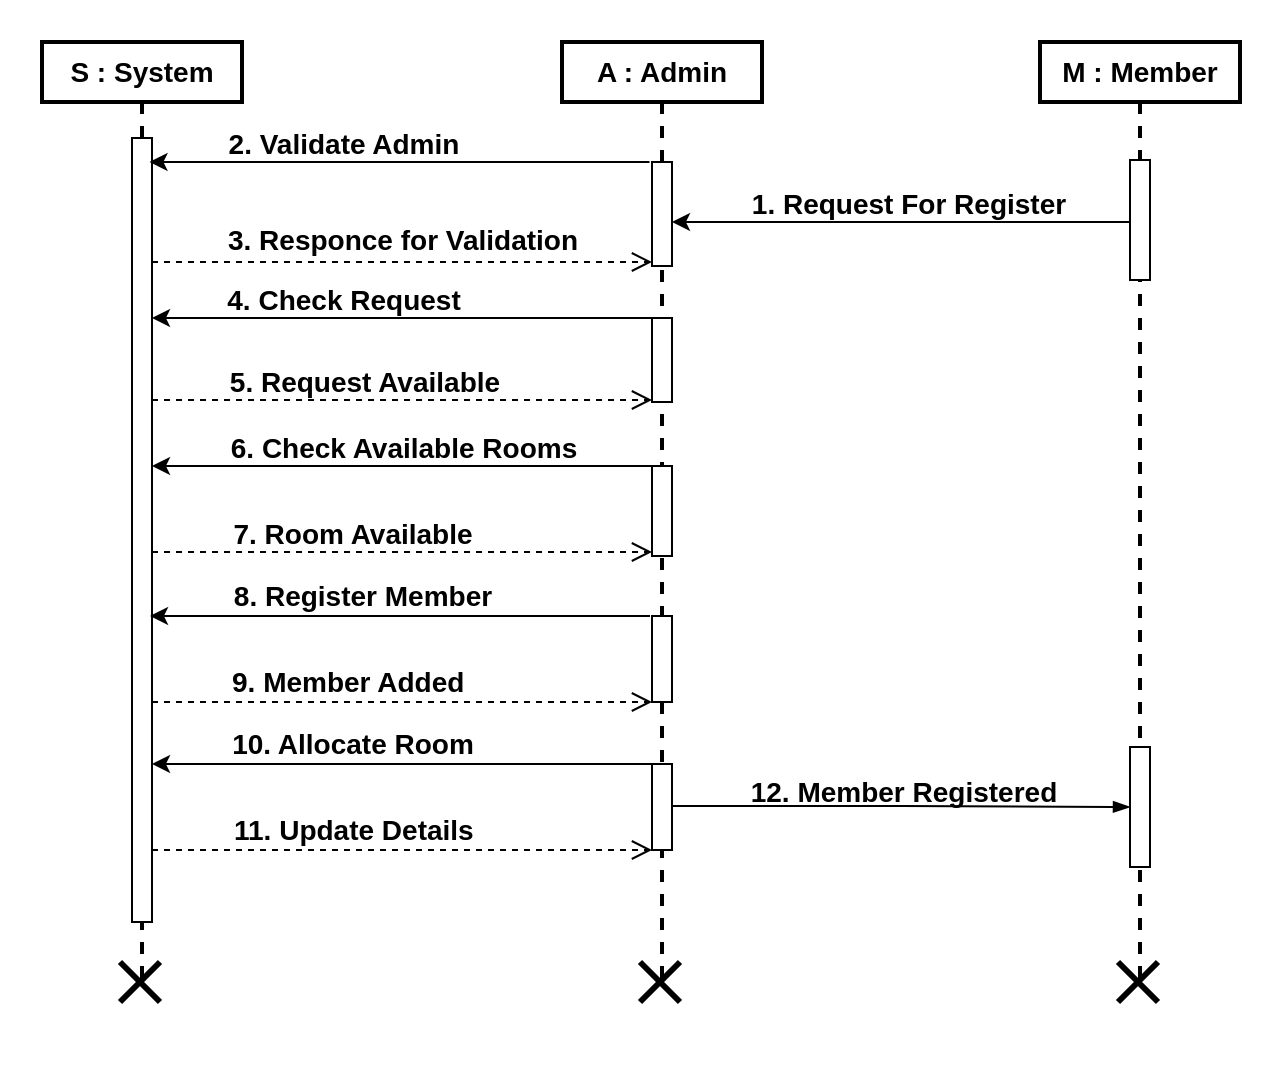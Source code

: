 <mxfile version="24.6.4" type="device">
  <diagram name="Page-1" id="uubkb7oMpfcRfXY-gytG">
    <mxGraphModel dx="1051" dy="557" grid="1" gridSize="10" guides="1" tooltips="1" connect="1" arrows="1" fold="1" page="1" pageScale="1" pageWidth="850" pageHeight="1100" math="0" shadow="0">
      <root>
        <mxCell id="0" />
        <mxCell id="1" parent="0" />
        <mxCell id="dQEIofrUGCq6iLHxiWzZ-1" value="" style="rounded=0;whiteSpace=wrap;html=1;strokeColor=#FFFFFF;" parent="1" vertex="1">
          <mxGeometry x="30" y="300" width="630" height="530" as="geometry" />
        </mxCell>
        <mxCell id="dQEIofrUGCq6iLHxiWzZ-2" value="&lt;span style=&quot;font-size: 14px;&quot;&gt;&lt;b&gt;S : System&lt;/b&gt;&lt;/span&gt;" style="shape=umlLifeline;perimeter=lifelinePerimeter;whiteSpace=wrap;html=1;container=1;dropTarget=0;collapsible=0;recursiveResize=0;outlineConnect=0;portConstraint=eastwest;newEdgeStyle={&quot;curved&quot;:0,&quot;rounded&quot;:0};strokeWidth=2;size=30;" parent="1" vertex="1">
          <mxGeometry x="50" y="320" width="100" height="470" as="geometry" />
        </mxCell>
        <mxCell id="dQEIofrUGCq6iLHxiWzZ-7" value="" style="html=1;points=[[0,0,0,0,5],[0,1,0,0,-5],[1,0,0,0,5],[1,1,0,0,-5]];perimeter=orthogonalPerimeter;outlineConnect=0;targetShapes=umlLifeline;portConstraint=eastwest;newEdgeStyle={&quot;curved&quot;:0,&quot;rounded&quot;:0};" parent="dQEIofrUGCq6iLHxiWzZ-2" vertex="1">
          <mxGeometry x="45" y="48" width="10" height="392" as="geometry" />
        </mxCell>
        <mxCell id="dQEIofrUGCq6iLHxiWzZ-3" value="&lt;span style=&quot;font-size: 14px;&quot;&gt;&lt;b&gt;A : Admin&lt;/b&gt;&lt;/span&gt;" style="shape=umlLifeline;perimeter=lifelinePerimeter;whiteSpace=wrap;html=1;container=1;dropTarget=0;collapsible=0;recursiveResize=0;outlineConnect=0;portConstraint=eastwest;newEdgeStyle={&quot;curved&quot;:0,&quot;rounded&quot;:0};strokeWidth=2;size=30;" parent="1" vertex="1">
          <mxGeometry x="310" y="320" width="100" height="470" as="geometry" />
        </mxCell>
        <mxCell id="NSDppucb-_E78mq635yV-3" value="" style="html=1;points=[[0,0,0,0,5],[0,1,0,0,-5],[1,0,0,0,5],[1,1,0,0,-5]];perimeter=orthogonalPerimeter;outlineConnect=0;targetShapes=umlLifeline;portConstraint=eastwest;newEdgeStyle={&quot;curved&quot;:0,&quot;rounded&quot;:0};" vertex="1" parent="dQEIofrUGCq6iLHxiWzZ-3">
          <mxGeometry x="45" y="60" width="10" height="52" as="geometry" />
        </mxCell>
        <mxCell id="NSDppucb-_E78mq635yV-14" value="" style="html=1;points=[[0,0,0,0,5],[0,1,0,0,-5],[1,0,0,0,5],[1,1,0,0,-5]];perimeter=orthogonalPerimeter;outlineConnect=0;targetShapes=umlLifeline;portConstraint=eastwest;newEdgeStyle={&quot;curved&quot;:0,&quot;rounded&quot;:0};" vertex="1" parent="dQEIofrUGCq6iLHxiWzZ-3">
          <mxGeometry x="45" y="212" width="10" height="45" as="geometry" />
        </mxCell>
        <mxCell id="dQEIofrUGCq6iLHxiWzZ-4" value="&lt;span style=&quot;font-size: 14px;&quot;&gt;&lt;b&gt;M : Member&lt;/b&gt;&lt;/span&gt;" style="shape=umlLifeline;perimeter=lifelinePerimeter;whiteSpace=wrap;html=1;container=1;dropTarget=0;collapsible=0;recursiveResize=0;outlineConnect=0;portConstraint=eastwest;newEdgeStyle={&quot;curved&quot;:0,&quot;rounded&quot;:0};strokeWidth=2;size=30;" parent="1" vertex="1">
          <mxGeometry x="549" y="320" width="100" height="470" as="geometry" />
        </mxCell>
        <mxCell id="NSDppucb-_E78mq635yV-24" value="" style="html=1;points=[[0,0,0,0,5],[0,1,0,0,-5],[1,0,0,0,5],[1,1,0,0,-5]];perimeter=orthogonalPerimeter;outlineConnect=0;targetShapes=umlLifeline;portConstraint=eastwest;newEdgeStyle={&quot;curved&quot;:0,&quot;rounded&quot;:0};" vertex="1" parent="dQEIofrUGCq6iLHxiWzZ-4">
          <mxGeometry x="45" y="352.5" width="10" height="60" as="geometry" />
        </mxCell>
        <mxCell id="NSDppucb-_E78mq635yV-35" value="" style="html=1;points=[[0,0,0,0,5],[0,1,0,0,-5],[1,0,0,0,5],[1,1,0,0,-5]];perimeter=orthogonalPerimeter;outlineConnect=0;targetShapes=umlLifeline;portConstraint=eastwest;newEdgeStyle={&quot;curved&quot;:0,&quot;rounded&quot;:0};" vertex="1" parent="dQEIofrUGCq6iLHxiWzZ-4">
          <mxGeometry x="45" y="59" width="10" height="60" as="geometry" />
        </mxCell>
        <mxCell id="NSDppucb-_E78mq635yV-4" value="" style="endArrow=classic;html=1;rounded=0;" edge="1" parent="1">
          <mxGeometry width="50" height="50" relative="1" as="geometry">
            <mxPoint x="353.75" y="380" as="sourcePoint" />
            <mxPoint x="103.75" y="380" as="targetPoint" />
          </mxGeometry>
        </mxCell>
        <mxCell id="NSDppucb-_E78mq635yV-5" value="&lt;font style=&quot;font-size: 14px;&quot;&gt;&lt;b&gt;2. Validate Adm&lt;/b&gt;&lt;span style=&quot;color: rgba(0, 0, 0, 0); font-family: monospace; font-size: 0px; text-align: start; text-wrap: nowrap;&quot;&gt;%3CmxGraphModel%3E%3Croot%3E%3CmxCell%20id%3D%220%22%2F%3E%3CmxCell%20id%3D%221%22%20parent%3D%220%22%2F%3E%3CmxCell%20id%3D%222%22%20value%3D%22%26lt%3Bfont%20style%3D%26quot%3Bfont-size%3A%2014px%3B%26quot%3B%26gt%3B%26lt%3Bb%26gt%3B2.%20Responce%20for%20Validation%26lt%3B%2Fb%26gt%3B%26lt%3B%2Ffont%26gt%3B%22%20style%3D%22html%3D1%3BverticalAlign%3Dbottom%3BendArrow%3Dopen%3Bdashed%3D1%3BendSize%3D8%3Bcurved%3D0%3Brounded%3D0%3B%22%20edge%3D%221%22%20parent%3D%221%22%3E%3CmxGeometry%20relative%3D%221%22%20as%3D%22geometry%22%3E%3CmxPoint%20x%3D%22105%22%20y%3D%22420%22%20as%3D%22sourcePoint%22%2F%3E%3CmxPoint%20x%3D%22355%22%20y%3D%22420%22%20as%3D%22targetPoint%22%2F%3E%3C%2FmxGeometry%3E%3C%2FmxCell%3E%3C%2Froot%3E%3C%2FmxGraphModel%3E&lt;/span&gt;&lt;b&gt;in&lt;/b&gt;&lt;/font&gt;" style="text;html=1;align=center;verticalAlign=middle;whiteSpace=wrap;rounded=0;" vertex="1" parent="1">
          <mxGeometry x="136" y="361" width="130" height="20" as="geometry" />
        </mxCell>
        <mxCell id="NSDppucb-_E78mq635yV-7" value="&lt;font style=&quot;font-size: 14px;&quot;&gt;&lt;b&gt;3. Responce for Validation&lt;/b&gt;&lt;/font&gt;" style="html=1;verticalAlign=bottom;endArrow=open;dashed=1;endSize=8;curved=0;rounded=0;" edge="1" parent="1">
          <mxGeometry relative="1" as="geometry">
            <mxPoint x="105" y="430" as="sourcePoint" />
            <mxPoint x="355" y="430" as="targetPoint" />
          </mxGeometry>
        </mxCell>
        <mxCell id="NSDppucb-_E78mq635yV-8" value="" style="html=1;points=[[0,0,0,0,5],[0,1,0,0,-5],[1,0,0,0,5],[1,1,0,0,-5]];perimeter=orthogonalPerimeter;outlineConnect=0;targetShapes=umlLifeline;portConstraint=eastwest;newEdgeStyle={&quot;curved&quot;:0,&quot;rounded&quot;:0};" vertex="1" parent="1">
          <mxGeometry x="355" y="458" width="10" height="42" as="geometry" />
        </mxCell>
        <mxCell id="NSDppucb-_E78mq635yV-9" value="" style="endArrow=classic;html=1;rounded=0;" edge="1" parent="1">
          <mxGeometry width="50" height="50" relative="1" as="geometry">
            <mxPoint x="355" y="458" as="sourcePoint" />
            <mxPoint x="105" y="458" as="targetPoint" />
          </mxGeometry>
        </mxCell>
        <mxCell id="NSDppucb-_E78mq635yV-10" value="&lt;span style=&quot;font-size: 14px;&quot;&gt;&lt;b&gt;4. Check Request&lt;/b&gt;&lt;/span&gt;" style="text;html=1;align=center;verticalAlign=middle;whiteSpace=wrap;rounded=0;" vertex="1" parent="1">
          <mxGeometry x="136" y="439" width="130" height="20" as="geometry" />
        </mxCell>
        <mxCell id="NSDppucb-_E78mq635yV-11" value="" style="html=1;verticalAlign=bottom;endArrow=open;dashed=1;endSize=8;curved=0;rounded=0;" edge="1" parent="1">
          <mxGeometry relative="1" as="geometry">
            <mxPoint x="105" y="499" as="sourcePoint" />
            <mxPoint x="355" y="499" as="targetPoint" />
          </mxGeometry>
        </mxCell>
        <mxCell id="NSDppucb-_E78mq635yV-13" value="&lt;span style=&quot;font-size: 14px;&quot;&gt;&lt;b&gt;5. Request Available&lt;/b&gt;&lt;/span&gt;" style="text;html=1;align=center;verticalAlign=middle;whiteSpace=wrap;rounded=0;" vertex="1" parent="1">
          <mxGeometry x="135" y="480" width="153" height="20" as="geometry" />
        </mxCell>
        <mxCell id="NSDppucb-_E78mq635yV-15" value="" style="endArrow=classic;html=1;rounded=0;" edge="1" parent="1">
          <mxGeometry width="50" height="50" relative="1" as="geometry">
            <mxPoint x="355" y="532" as="sourcePoint" />
            <mxPoint x="105" y="532" as="targetPoint" />
          </mxGeometry>
        </mxCell>
        <mxCell id="NSDppucb-_E78mq635yV-16" value="&lt;span style=&quot;font-size: 14px;&quot;&gt;&lt;b&gt;6. Check Available Rooms&lt;/b&gt;&lt;/span&gt;" style="text;html=1;align=center;verticalAlign=middle;whiteSpace=wrap;rounded=0;" vertex="1" parent="1">
          <mxGeometry x="140" y="513" width="181.5" height="20" as="geometry" />
        </mxCell>
        <mxCell id="NSDppucb-_E78mq635yV-19" value="" style="html=1;verticalAlign=bottom;endArrow=open;dashed=1;endSize=8;curved=0;rounded=0;" edge="1" parent="1">
          <mxGeometry relative="1" as="geometry">
            <mxPoint x="105" y="575" as="sourcePoint" />
            <mxPoint x="355" y="575" as="targetPoint" />
          </mxGeometry>
        </mxCell>
        <mxCell id="NSDppucb-_E78mq635yV-20" value="&lt;span style=&quot;font-size: 14px;&quot;&gt;&lt;b&gt;7. Room Available&lt;/b&gt;&lt;/span&gt;" style="text;html=1;align=center;verticalAlign=middle;whiteSpace=wrap;rounded=0;" vertex="1" parent="1">
          <mxGeometry x="137" y="556" width="137" height="20" as="geometry" />
        </mxCell>
        <mxCell id="NSDppucb-_E78mq635yV-21" value="" style="html=1;points=[[0,0,0,0,5],[0,1,0,0,-5],[1,0,0,0,5],[1,1,0,0,-5]];perimeter=orthogonalPerimeter;outlineConnect=0;targetShapes=umlLifeline;portConstraint=eastwest;newEdgeStyle={&quot;curved&quot;:0,&quot;rounded&quot;:0};" vertex="1" parent="1">
          <mxGeometry x="355" y="607" width="10" height="43" as="geometry" />
        </mxCell>
        <mxCell id="NSDppucb-_E78mq635yV-22" value="" style="endArrow=classic;html=1;rounded=0;" edge="1" parent="1">
          <mxGeometry width="50" height="50" relative="1" as="geometry">
            <mxPoint x="354" y="607" as="sourcePoint" />
            <mxPoint x="104" y="607" as="targetPoint" />
          </mxGeometry>
        </mxCell>
        <mxCell id="NSDppucb-_E78mq635yV-23" value="&lt;span style=&quot;font-size: 14px;&quot;&gt;&lt;b&gt;8. Register Member&lt;/b&gt;&lt;/span&gt;" style="text;html=1;align=center;verticalAlign=middle;whiteSpace=wrap;rounded=0;" vertex="1" parent="1">
          <mxGeometry x="142" y="587" width="137" height="20" as="geometry" />
        </mxCell>
        <mxCell id="NSDppucb-_E78mq635yV-25" value="" style="html=1;verticalAlign=bottom;endArrow=open;dashed=1;endSize=8;curved=0;rounded=0;" edge="1" parent="1">
          <mxGeometry relative="1" as="geometry">
            <mxPoint x="105" y="650" as="sourcePoint" />
            <mxPoint x="355" y="650" as="targetPoint" />
          </mxGeometry>
        </mxCell>
        <mxCell id="NSDppucb-_E78mq635yV-26" value="&lt;span style=&quot;font-size: 14px;&quot;&gt;&lt;b&gt;9. Member Added&lt;/b&gt;&lt;/span&gt;" style="text;html=1;align=left;verticalAlign=middle;whiteSpace=wrap;rounded=0;" vertex="1" parent="1">
          <mxGeometry x="143" y="630" width="137" height="20" as="geometry" />
        </mxCell>
        <mxCell id="NSDppucb-_E78mq635yV-27" value="" style="html=1;points=[[0,0,0,0,5],[0,1,0,0,-5],[1,0,0,0,5],[1,1,0,0,-5]];perimeter=orthogonalPerimeter;outlineConnect=0;targetShapes=umlLifeline;portConstraint=eastwest;newEdgeStyle={&quot;curved&quot;:0,&quot;rounded&quot;:0};" vertex="1" parent="1">
          <mxGeometry x="355" y="681" width="10" height="43" as="geometry" />
        </mxCell>
        <mxCell id="NSDppucb-_E78mq635yV-28" value="" style="endArrow=classic;html=1;rounded=0;" edge="1" parent="1">
          <mxGeometry width="50" height="50" relative="1" as="geometry">
            <mxPoint x="355" y="681" as="sourcePoint" />
            <mxPoint x="105" y="681" as="targetPoint" />
          </mxGeometry>
        </mxCell>
        <mxCell id="NSDppucb-_E78mq635yV-29" value="&lt;span style=&quot;font-size: 14px;&quot;&gt;&lt;b&gt;10. Allocate Room&lt;/b&gt;&lt;/span&gt;" style="text;html=1;align=center;verticalAlign=middle;whiteSpace=wrap;rounded=0;" vertex="1" parent="1">
          <mxGeometry x="136.5" y="661" width="137" height="20" as="geometry" />
        </mxCell>
        <mxCell id="NSDppucb-_E78mq635yV-30" value="" style="html=1;verticalAlign=bottom;endArrow=open;dashed=1;endSize=8;curved=0;rounded=0;" edge="1" parent="1">
          <mxGeometry relative="1" as="geometry">
            <mxPoint x="105" y="724" as="sourcePoint" />
            <mxPoint x="355" y="724" as="targetPoint" />
          </mxGeometry>
        </mxCell>
        <mxCell id="NSDppucb-_E78mq635yV-31" value="&lt;span style=&quot;font-size: 14px;&quot;&gt;&lt;b&gt;11. Update Details&lt;/b&gt;&lt;/span&gt;" style="text;html=1;align=left;verticalAlign=middle;whiteSpace=wrap;rounded=0;" vertex="1" parent="1">
          <mxGeometry x="144" y="704" width="137" height="20" as="geometry" />
        </mxCell>
        <mxCell id="NSDppucb-_E78mq635yV-33" value="" style="edgeStyle=elbowEdgeStyle;fontSize=12;html=1;endArrow=blockThin;endFill=1;rounded=0;" edge="1" parent="1" target="NSDppucb-_E78mq635yV-24">
          <mxGeometry width="160" relative="1" as="geometry">
            <mxPoint x="365" y="702" as="sourcePoint" />
            <mxPoint x="525" y="702" as="targetPoint" />
          </mxGeometry>
        </mxCell>
        <mxCell id="NSDppucb-_E78mq635yV-34" value="&lt;span style=&quot;font-size: 14px;&quot;&gt;&lt;b&gt;12. Member Registered&lt;/b&gt;&lt;/span&gt;" style="text;html=1;align=center;verticalAlign=middle;whiteSpace=wrap;rounded=0;" vertex="1" parent="1">
          <mxGeometry x="401" y="685" width="160" height="20" as="geometry" />
        </mxCell>
        <mxCell id="NSDppucb-_E78mq635yV-36" value="" style="endArrow=classic;html=1;rounded=0;" edge="1" parent="1" source="NSDppucb-_E78mq635yV-35">
          <mxGeometry width="50" height="50" relative="1" as="geometry">
            <mxPoint x="590" y="410" as="sourcePoint" />
            <mxPoint x="365" y="410" as="targetPoint" />
          </mxGeometry>
        </mxCell>
        <mxCell id="NSDppucb-_E78mq635yV-37" value="&lt;span style=&quot;font-size: 14px;&quot;&gt;&lt;b&gt;1. Request For Register&lt;/b&gt;&lt;/span&gt;" style="text;html=1;align=center;verticalAlign=middle;whiteSpace=wrap;rounded=0;" vertex="1" parent="1">
          <mxGeometry x="401" y="391" width="165" height="20" as="geometry" />
        </mxCell>
        <mxCell id="NSDppucb-_E78mq635yV-39" value="" style="shape=umlDestroy;whiteSpace=wrap;html=1;strokeWidth=3;targetShapes=umlLifeline;" vertex="1" parent="1">
          <mxGeometry x="89" y="780" width="20" height="20" as="geometry" />
        </mxCell>
        <mxCell id="NSDppucb-_E78mq635yV-40" value="" style="shape=umlDestroy;whiteSpace=wrap;html=1;strokeWidth=3;targetShapes=umlLifeline;" vertex="1" parent="1">
          <mxGeometry x="349" y="780" width="20" height="20" as="geometry" />
        </mxCell>
        <mxCell id="NSDppucb-_E78mq635yV-41" value="" style="shape=umlDestroy;whiteSpace=wrap;html=1;strokeWidth=3;targetShapes=umlLifeline;" vertex="1" parent="1">
          <mxGeometry x="588" y="780" width="20" height="20" as="geometry" />
        </mxCell>
      </root>
    </mxGraphModel>
  </diagram>
</mxfile>
